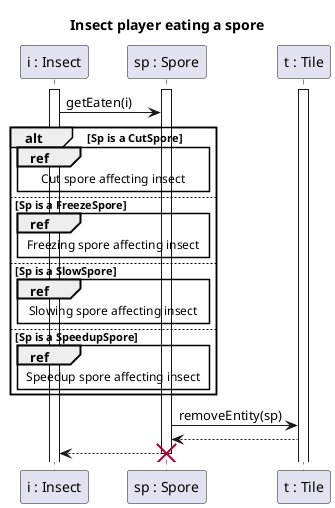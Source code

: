 @startuml Insect eating

title Insect player eating a spore

participant "i : Insect" as I
participant "sp : Spore" as Sp
participant "t : Tile" as T

activate I
activate T
activate Sp

I -> Sp : getEaten(i)
alt Sp is a CutSpore 
ref over I, Sp : Cut spore affecting insect
else Sp is a FreezeSpore
ref over I, Sp : Freezing spore affecting insect
else Sp is a SlowSpore
ref over I, Sp : Slowing spore affecting insect
else Sp is a SpeedupSpore
ref over I, Sp : Speedup spore affecting insect
end
Sp -> T : removeEntity(sp)
T --> Sp
Sp --> I

destroy Sp


@enduml